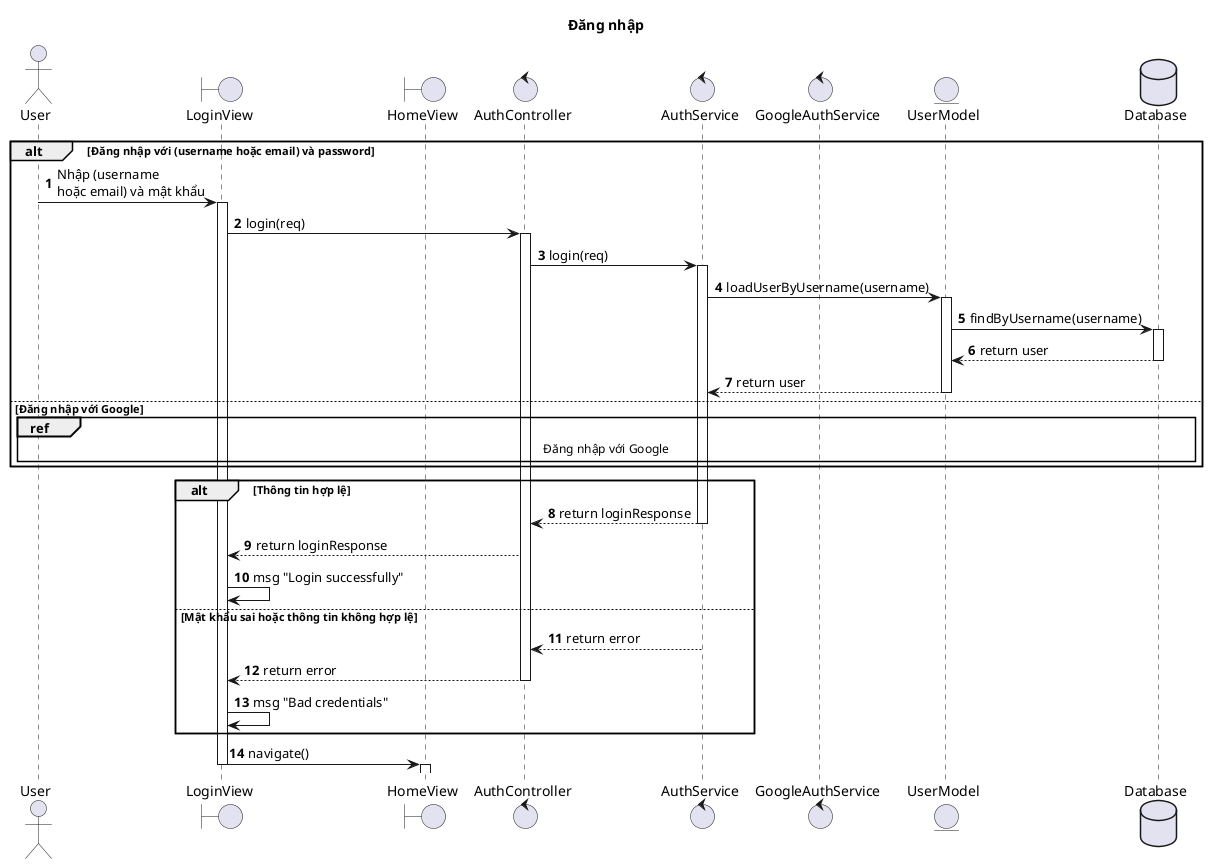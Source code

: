 @startuml
title Đăng nhập

autonumber

actor User
boundary LoginView
boundary HomeView
control AuthController
control AuthService
control GoogleAuthService
entity UserModel
database Database

alt Đăng nhập với (username hoặc email) và password
    User -> LoginView : Nhập (username \nhoặc email) và mật khẩu
    activate LoginView
    LoginView -> AuthController : login(req)
    activate AuthController

    AuthController -> AuthService : login(req)
    activate AuthService
    AuthService -> UserModel : loadUserByUsername(username)
    activate UserModel
    UserModel -> Database : findByUsername(username)
    activate Database
    Database --> UserModel : return user
    deactivate Database
    UserModel --> AuthService : return user
    deactivate UserModel

else Đăng nhập với Google
    ref over User, LoginView, AuthController, AuthService, GoogleAuthService, UserModel, Database
        Đăng nhập với Google
    end
end

alt Thông tin hợp lệ
    AuthService --> AuthController : return loginResponse
    deactivate AuthService
    AuthController --> LoginView : return loginResponse
    LoginView -> LoginView : msg "Login successfully"
else Mật khẩu sai hoặc thông tin không hợp lệ
    AuthService --> AuthController : return error
    deactivate AuthService
    AuthController --> LoginView : return error
    deactivate AuthController
    LoginView -> LoginView : msg "Bad credentials"
end

LoginView -> HomeView: navigate()
deactivate LoginView
activate HomeView

@enduml
